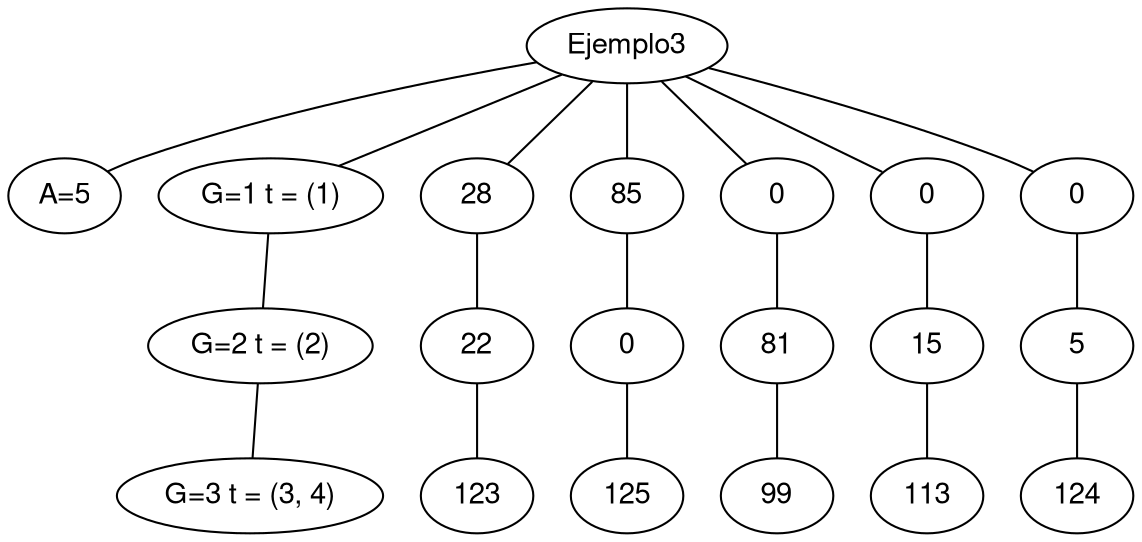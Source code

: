 graph ""
    {
        fontname="Helvetica,Arial,sans-serif"
        node [fontname="Helvetica,Arial,sans-serif"]
        edge [fontname="Helvetica,Arial,sans-serif"]

        subgraph Prueba1
        {
            n1 [label="Ejemplo3"];
            n2 [label="A=5"];
            n1 -- n2;
            
                n3 [label="G=1 t = (1)"];
                n1 -- n3;
                n4 [label="G=2 t = (2)"];
                n3 -- n4;
                n5 [label="G=3 t = (3, 4)"];
                n4 -- n5;
                    n7 [label="28"];
                    n1 -- n7;
                    n8 [label="85"];
                    n1 -- n8;
                    n9 [label="0"];
                    n1 -- n9;
                    n10 [label="0"];
                    n1 -- n10;
                    n11 [label="0"];
                    n1 -- n11;
                    n12 [label="22"];
                    n7 -- n12;
                    n13 [label="0"];
                    n8 -- n13;
                    n14 [label="81"];
                    n9 -- n14;
                    n15 [label="15"];
                    n10 -- n15;
                    n16 [label="5"];
                    n11 -- n16;
                    n17 [label="123"];
                    n12 -- n17;
                    n18 [label="125"];
                    n13 -- n18;
                    n19 [label="99"];
                    n14 -- n19;
                    n20 [label="113"];
                    n15 -- n20;
                    n21 [label="124"];
                    n16 -- n21;
                        }
                        }